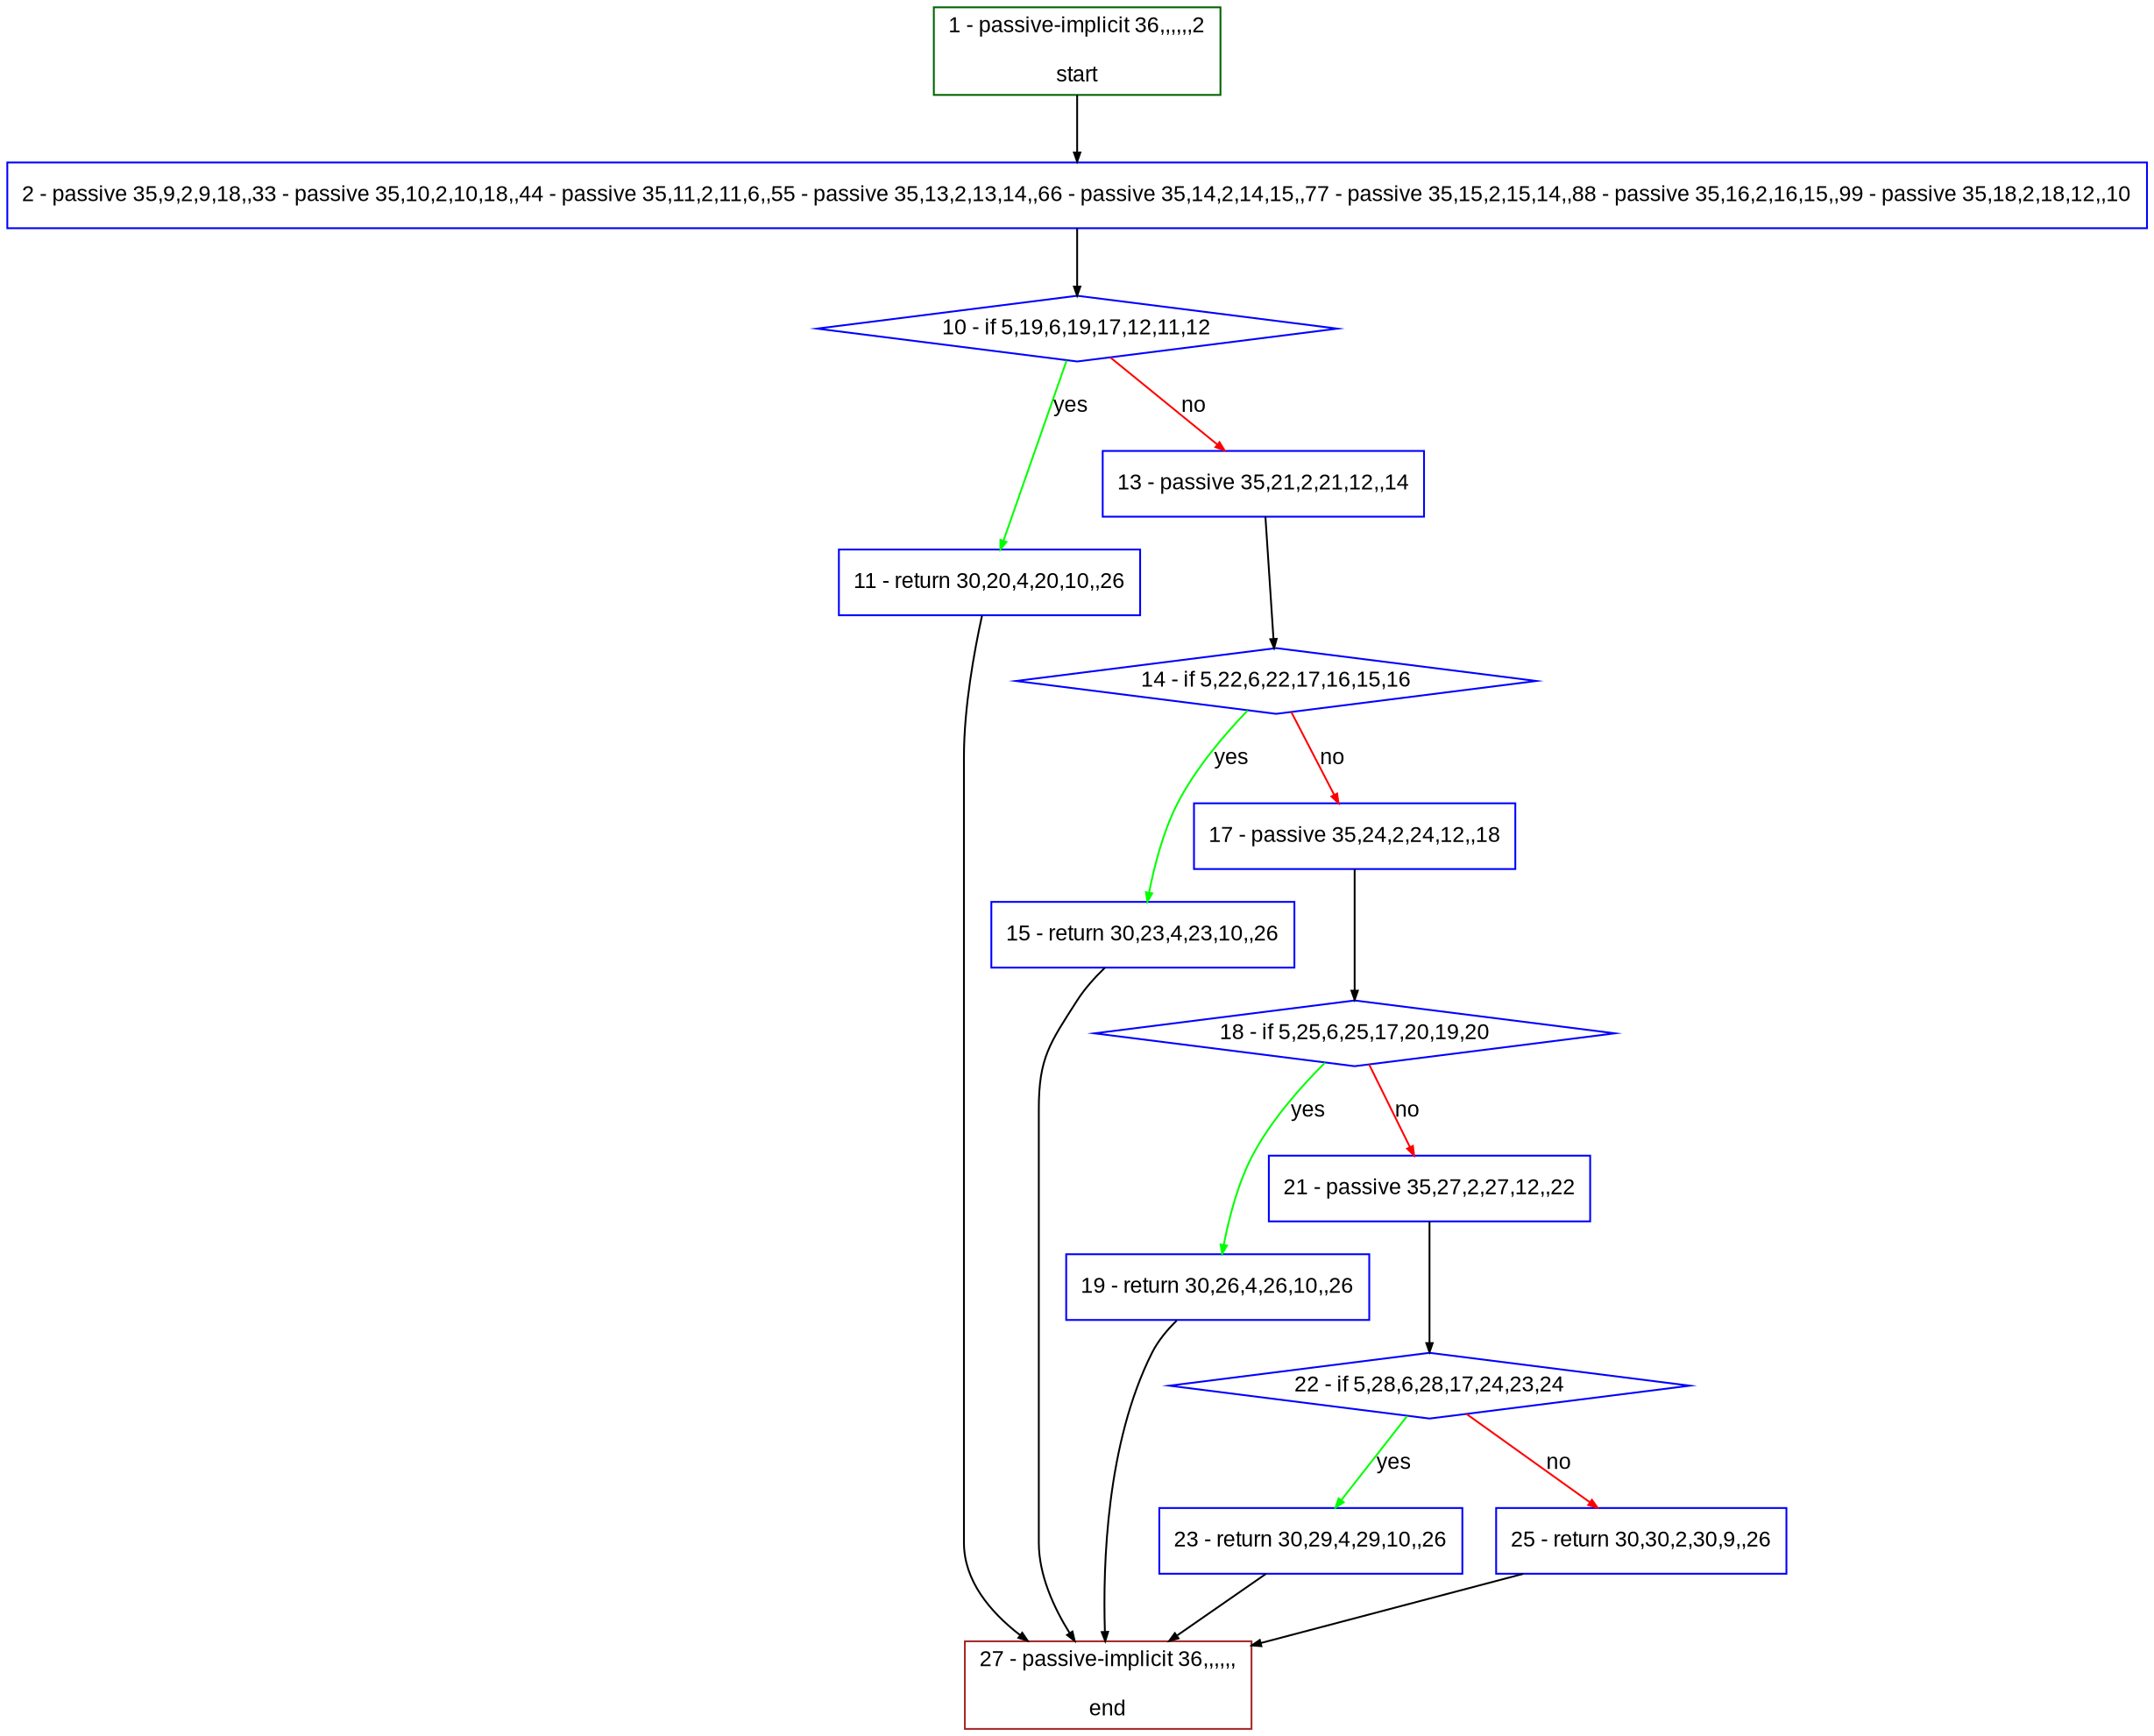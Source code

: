 digraph "" {
  graph [bgcolor="white", fillcolor="#FFFFCC", pack="true", packmode="clust", fontname="Arial", label="", fontsize="12", compound="true", style="rounded,filled"];
  node [node_initialized="no", fillcolor="white", fontname="Arial", label="", color="grey", fontsize="12", fixedsize="false", compound="true", shape="rectangle", style="filled"];
  edge [arrowtail="none", lhead="", fontcolor="black", fontname="Arial", label="", color="black", fontsize="12", arrowhead="normal", arrowsize="0.5", compound="true", ltail="", dir="forward"];
  __N1 [fillcolor="#ffffff", label="2 - passive 35,9,2,9,18,,33 - passive 35,10,2,10,18,,44 - passive 35,11,2,11,6,,55 - passive 35,13,2,13,14,,66 - passive 35,14,2,14,15,,77 - passive 35,15,2,15,14,,88 - passive 35,16,2,16,15,,99 - passive 35,18,2,18,12,,10", color="#0000ff", shape="box", style="filled"];
  __N2 [fillcolor="#ffffff", label="1 - passive-implicit 36,,,,,,2\n\nstart", color="#006400", shape="box", style="filled"];
  __N3 [fillcolor="#ffffff", label="10 - if 5,19,6,19,17,12,11,12", color="#0000ff", shape="diamond", style="filled"];
  __N4 [fillcolor="#ffffff", label="11 - return 30,20,4,20,10,,26", color="#0000ff", shape="box", style="filled"];
  __N5 [fillcolor="#ffffff", label="13 - passive 35,21,2,21,12,,14", color="#0000ff", shape="box", style="filled"];
  __N6 [fillcolor="#ffffff", label="27 - passive-implicit 36,,,,,,\n\nend", color="#a52a2a", shape="box", style="filled"];
  __N7 [fillcolor="#ffffff", label="14 - if 5,22,6,22,17,16,15,16", color="#0000ff", shape="diamond", style="filled"];
  __N8 [fillcolor="#ffffff", label="15 - return 30,23,4,23,10,,26", color="#0000ff", shape="box", style="filled"];
  __N9 [fillcolor="#ffffff", label="17 - passive 35,24,2,24,12,,18", color="#0000ff", shape="box", style="filled"];
  __N10 [fillcolor="#ffffff", label="18 - if 5,25,6,25,17,20,19,20", color="#0000ff", shape="diamond", style="filled"];
  __N11 [fillcolor="#ffffff", label="19 - return 30,26,4,26,10,,26", color="#0000ff", shape="box", style="filled"];
  __N12 [fillcolor="#ffffff", label="21 - passive 35,27,2,27,12,,22", color="#0000ff", shape="box", style="filled"];
  __N13 [fillcolor="#ffffff", label="22 - if 5,28,6,28,17,24,23,24", color="#0000ff", shape="diamond", style="filled"];
  __N14 [fillcolor="#ffffff", label="23 - return 30,29,4,29,10,,26", color="#0000ff", shape="box", style="filled"];
  __N15 [fillcolor="#ffffff", label="25 - return 30,30,2,30,9,,26", color="#0000ff", shape="box", style="filled"];
  __N2 -> __N1 [arrowtail="none", color="#000000", label="", arrowhead="normal", dir="forward"];
  __N1 -> __N3 [arrowtail="none", color="#000000", label="", arrowhead="normal", dir="forward"];
  __N3 -> __N4 [arrowtail="none", color="#00ff00", label="yes", arrowhead="normal", dir="forward"];
  __N3 -> __N5 [arrowtail="none", color="#ff0000", label="no", arrowhead="normal", dir="forward"];
  __N4 -> __N6 [arrowtail="none", color="#000000", label="", arrowhead="normal", dir="forward"];
  __N5 -> __N7 [arrowtail="none", color="#000000", label="", arrowhead="normal", dir="forward"];
  __N7 -> __N8 [arrowtail="none", color="#00ff00", label="yes", arrowhead="normal", dir="forward"];
  __N7 -> __N9 [arrowtail="none", color="#ff0000", label="no", arrowhead="normal", dir="forward"];
  __N8 -> __N6 [arrowtail="none", color="#000000", label="", arrowhead="normal", dir="forward"];
  __N9 -> __N10 [arrowtail="none", color="#000000", label="", arrowhead="normal", dir="forward"];
  __N10 -> __N11 [arrowtail="none", color="#00ff00", label="yes", arrowhead="normal", dir="forward"];
  __N10 -> __N12 [arrowtail="none", color="#ff0000", label="no", arrowhead="normal", dir="forward"];
  __N11 -> __N6 [arrowtail="none", color="#000000", label="", arrowhead="normal", dir="forward"];
  __N12 -> __N13 [arrowtail="none", color="#000000", label="", arrowhead="normal", dir="forward"];
  __N13 -> __N14 [arrowtail="none", color="#00ff00", label="yes", arrowhead="normal", dir="forward"];
  __N13 -> __N15 [arrowtail="none", color="#ff0000", label="no", arrowhead="normal", dir="forward"];
  __N14 -> __N6 [arrowtail="none", color="#000000", label="", arrowhead="normal", dir="forward"];
  __N15 -> __N6 [arrowtail="none", color="#000000", label="", arrowhead="normal", dir="forward"];
}
